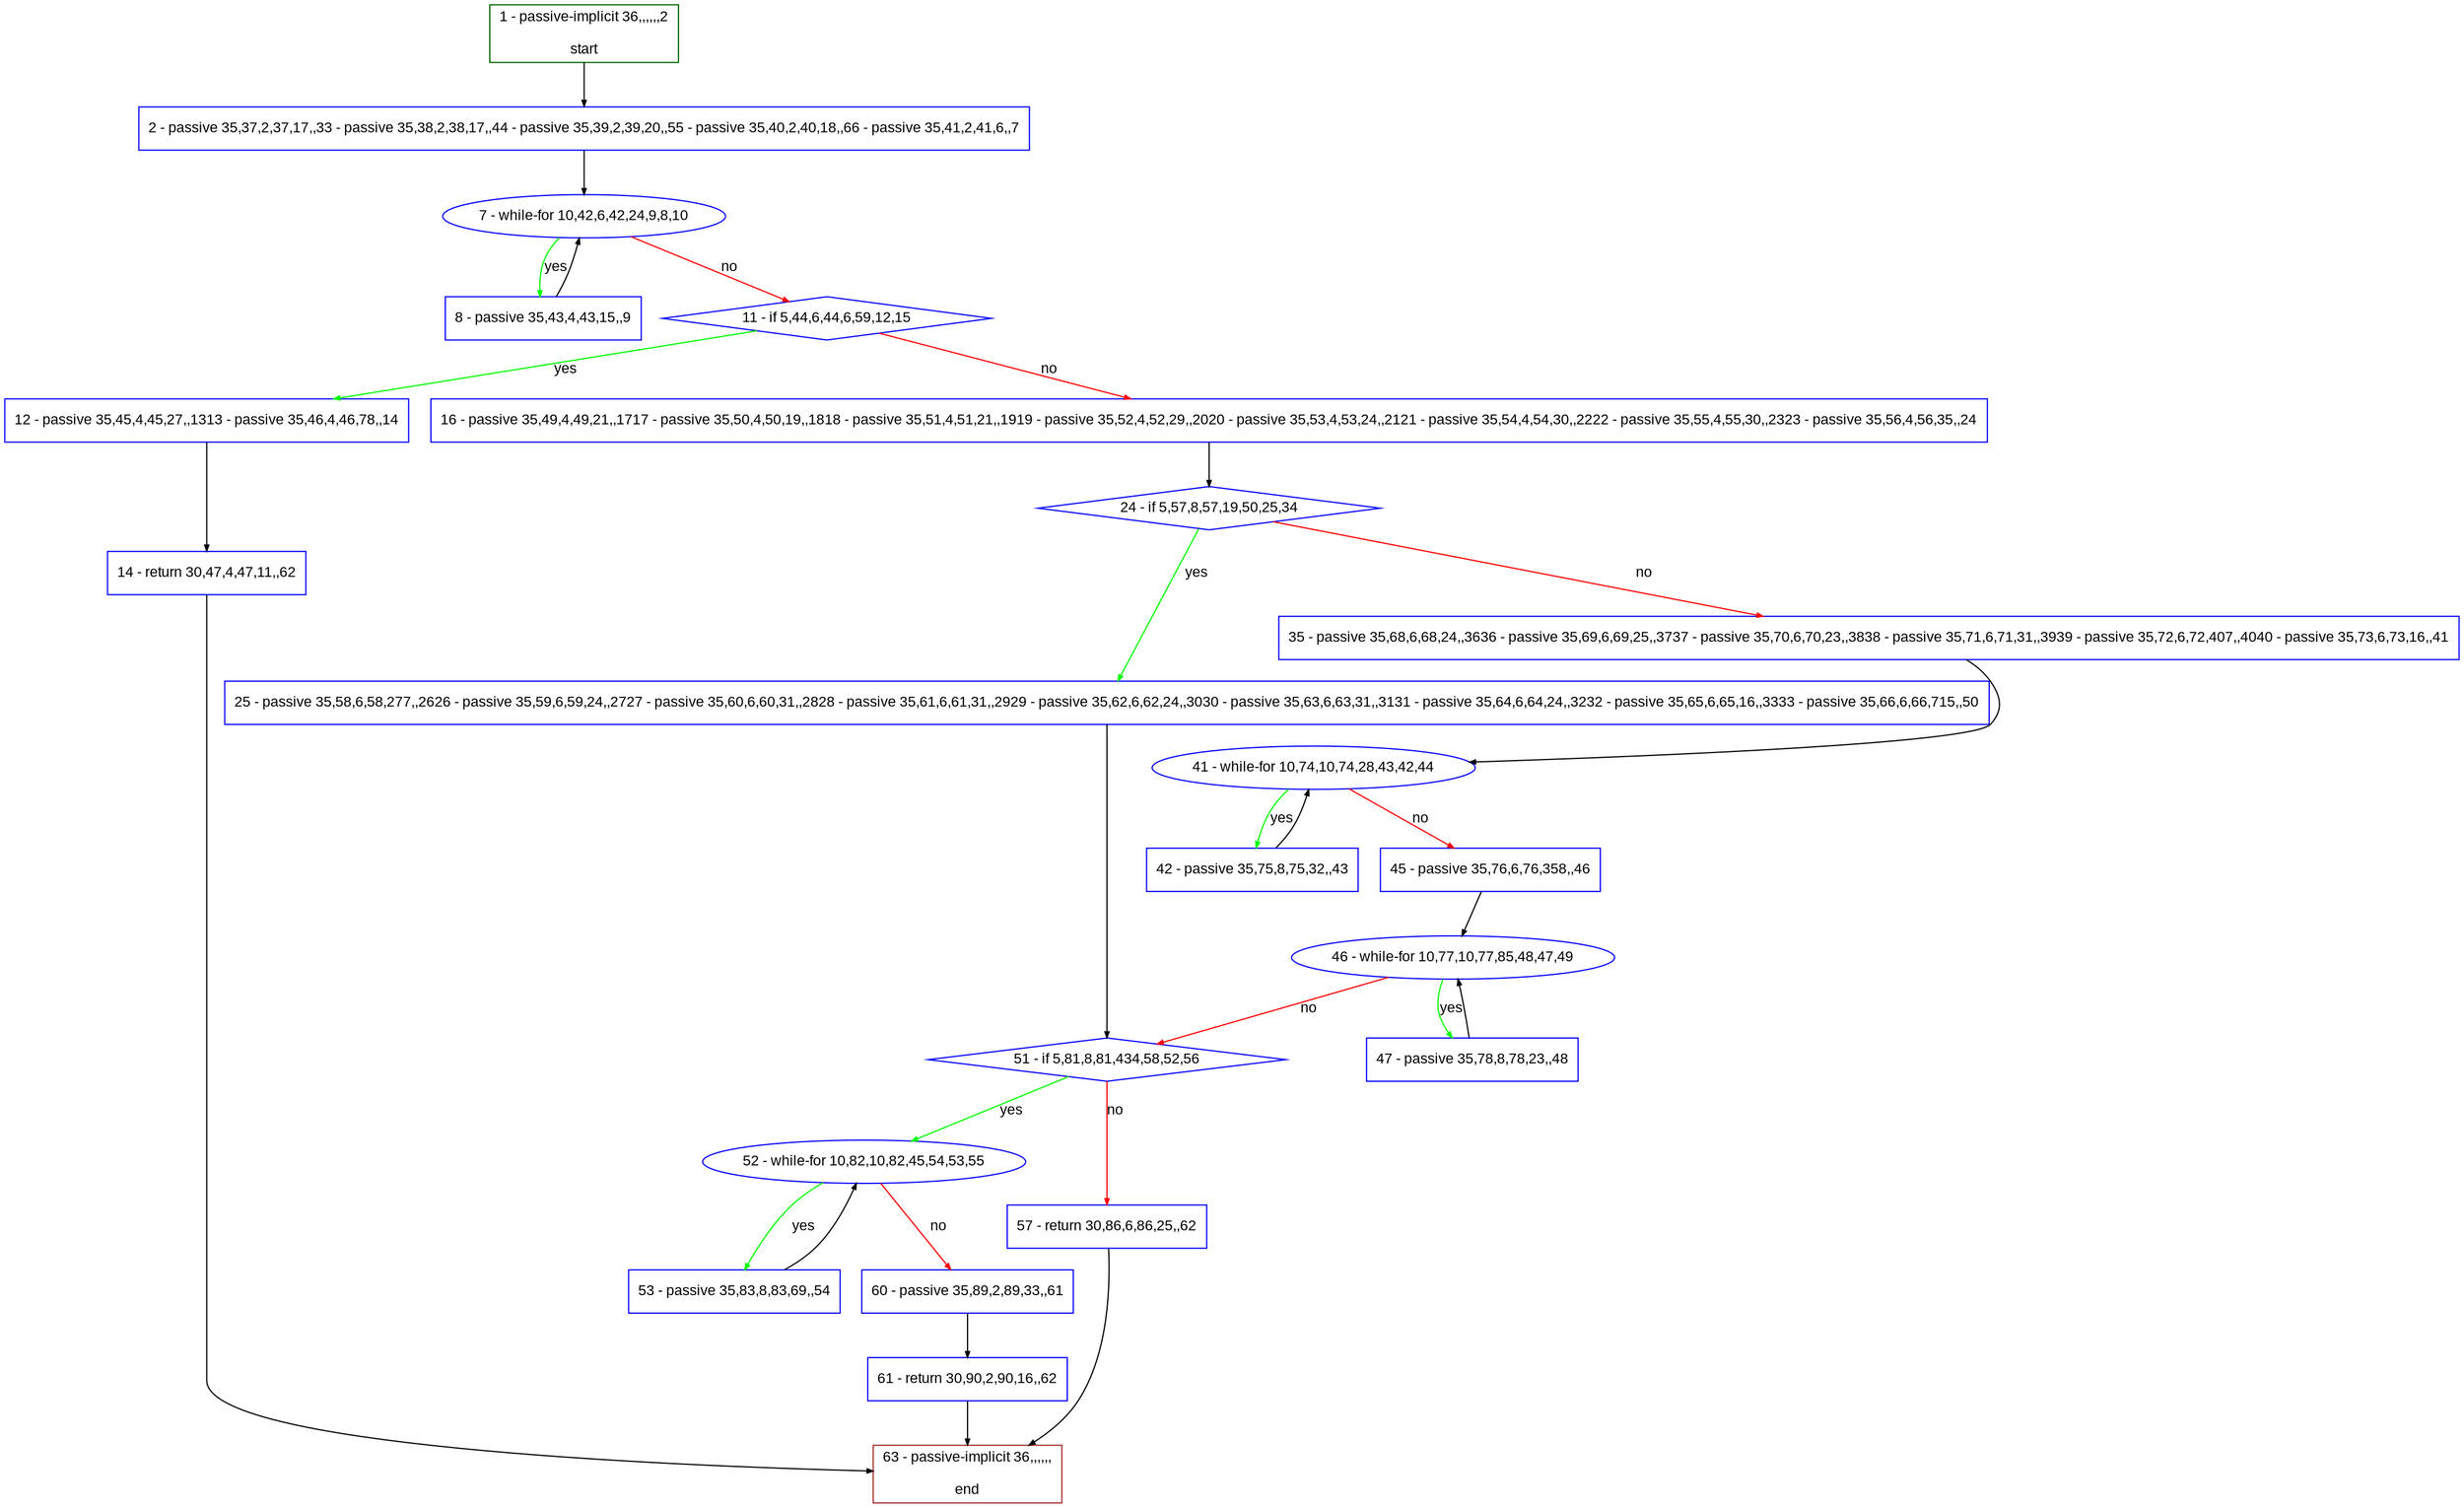 digraph "" {
  graph [pack="true", label="", fontsize="12", packmode="clust", fontname="Arial", fillcolor="#FFFFCC", bgcolor="white", style="rounded,filled", compound="true"];
  node [node_initialized="no", label="", color="grey", fontsize="12", fillcolor="white", fontname="Arial", style="filled", shape="rectangle", compound="true", fixedsize="false"];
  edge [fontcolor="black", arrowhead="normal", arrowtail="none", arrowsize="0.5", ltail="", label="", color="black", fontsize="12", lhead="", fontname="Arial", dir="forward", compound="true"];
  __N1 [label="2 - passive 35,37,2,37,17,,33 - passive 35,38,2,38,17,,44 - passive 35,39,2,39,20,,55 - passive 35,40,2,40,18,,66 - passive 35,41,2,41,6,,7", color="#0000ff", fillcolor="#ffffff", style="filled", shape="box"];
  __N2 [label="1 - passive-implicit 36,,,,,,2\n\nstart", color="#006400", fillcolor="#ffffff", style="filled", shape="box"];
  __N3 [label="7 - while-for 10,42,6,42,24,9,8,10", color="#0000ff", fillcolor="#ffffff", style="filled", shape="oval"];
  __N4 [label="8 - passive 35,43,4,43,15,,9", color="#0000ff", fillcolor="#ffffff", style="filled", shape="box"];
  __N5 [label="11 - if 5,44,6,44,6,59,12,15", color="#0000ff", fillcolor="#ffffff", style="filled", shape="diamond"];
  __N6 [label="12 - passive 35,45,4,45,27,,1313 - passive 35,46,4,46,78,,14", color="#0000ff", fillcolor="#ffffff", style="filled", shape="box"];
  __N7 [label="16 - passive 35,49,4,49,21,,1717 - passive 35,50,4,50,19,,1818 - passive 35,51,4,51,21,,1919 - passive 35,52,4,52,29,,2020 - passive 35,53,4,53,24,,2121 - passive 35,54,4,54,30,,2222 - passive 35,55,4,55,30,,2323 - passive 35,56,4,56,35,,24", color="#0000ff", fillcolor="#ffffff", style="filled", shape="box"];
  __N8 [label="14 - return 30,47,4,47,11,,62", color="#0000ff", fillcolor="#ffffff", style="filled", shape="box"];
  __N9 [label="63 - passive-implicit 36,,,,,,\n\nend", color="#a52a2a", fillcolor="#ffffff", style="filled", shape="box"];
  __N10 [label="24 - if 5,57,8,57,19,50,25,34", color="#0000ff", fillcolor="#ffffff", style="filled", shape="diamond"];
  __N11 [label="25 - passive 35,58,6,58,277,,2626 - passive 35,59,6,59,24,,2727 - passive 35,60,6,60,31,,2828 - passive 35,61,6,61,31,,2929 - passive 35,62,6,62,24,,3030 - passive 35,63,6,63,31,,3131 - passive 35,64,6,64,24,,3232 - passive 35,65,6,65,16,,3333 - passive 35,66,6,66,715,,50", color="#0000ff", fillcolor="#ffffff", style="filled", shape="box"];
  __N12 [label="35 - passive 35,68,6,68,24,,3636 - passive 35,69,6,69,25,,3737 - passive 35,70,6,70,23,,3838 - passive 35,71,6,71,31,,3939 - passive 35,72,6,72,407,,4040 - passive 35,73,6,73,16,,41", color="#0000ff", fillcolor="#ffffff", style="filled", shape="box"];
  __N13 [label="51 - if 5,81,8,81,434,58,52,56", color="#0000ff", fillcolor="#ffffff", style="filled", shape="diamond"];
  __N14 [label="41 - while-for 10,74,10,74,28,43,42,44", color="#0000ff", fillcolor="#ffffff", style="filled", shape="oval"];
  __N15 [label="42 - passive 35,75,8,75,32,,43", color="#0000ff", fillcolor="#ffffff", style="filled", shape="box"];
  __N16 [label="45 - passive 35,76,6,76,358,,46", color="#0000ff", fillcolor="#ffffff", style="filled", shape="box"];
  __N17 [label="46 - while-for 10,77,10,77,85,48,47,49", color="#0000ff", fillcolor="#ffffff", style="filled", shape="oval"];
  __N18 [label="47 - passive 35,78,8,78,23,,48", color="#0000ff", fillcolor="#ffffff", style="filled", shape="box"];
  __N19 [label="52 - while-for 10,82,10,82,45,54,53,55", color="#0000ff", fillcolor="#ffffff", style="filled", shape="oval"];
  __N20 [label="57 - return 30,86,6,86,25,,62", color="#0000ff", fillcolor="#ffffff", style="filled", shape="box"];
  __N21 [label="53 - passive 35,83,8,83,69,,54", color="#0000ff", fillcolor="#ffffff", style="filled", shape="box"];
  __N22 [label="60 - passive 35,89,2,89,33,,61", color="#0000ff", fillcolor="#ffffff", style="filled", shape="box"];
  __N23 [label="61 - return 30,90,2,90,16,,62", color="#0000ff", fillcolor="#ffffff", style="filled", shape="box"];
  __N2 -> __N1 [arrowhead="normal", arrowtail="none", color="#000000", label="", dir="forward"];
  __N1 -> __N3 [arrowhead="normal", arrowtail="none", color="#000000", label="", dir="forward"];
  __N3 -> __N4 [arrowhead="normal", arrowtail="none", color="#00ff00", label="yes", dir="forward"];
  __N4 -> __N3 [arrowhead="normal", arrowtail="none", color="#000000", label="", dir="forward"];
  __N3 -> __N5 [arrowhead="normal", arrowtail="none", color="#ff0000", label="no", dir="forward"];
  __N5 -> __N6 [arrowhead="normal", arrowtail="none", color="#00ff00", label="yes", dir="forward"];
  __N5 -> __N7 [arrowhead="normal", arrowtail="none", color="#ff0000", label="no", dir="forward"];
  __N6 -> __N8 [arrowhead="normal", arrowtail="none", color="#000000", label="", dir="forward"];
  __N8 -> __N9 [arrowhead="normal", arrowtail="none", color="#000000", label="", dir="forward"];
  __N7 -> __N10 [arrowhead="normal", arrowtail="none", color="#000000", label="", dir="forward"];
  __N10 -> __N11 [arrowhead="normal", arrowtail="none", color="#00ff00", label="yes", dir="forward"];
  __N10 -> __N12 [arrowhead="normal", arrowtail="none", color="#ff0000", label="no", dir="forward"];
  __N11 -> __N13 [arrowhead="normal", arrowtail="none", color="#000000", label="", dir="forward"];
  __N12 -> __N14 [arrowhead="normal", arrowtail="none", color="#000000", label="", dir="forward"];
  __N14 -> __N15 [arrowhead="normal", arrowtail="none", color="#00ff00", label="yes", dir="forward"];
  __N15 -> __N14 [arrowhead="normal", arrowtail="none", color="#000000", label="", dir="forward"];
  __N14 -> __N16 [arrowhead="normal", arrowtail="none", color="#ff0000", label="no", dir="forward"];
  __N16 -> __N17 [arrowhead="normal", arrowtail="none", color="#000000", label="", dir="forward"];
  __N17 -> __N18 [arrowhead="normal", arrowtail="none", color="#00ff00", label="yes", dir="forward"];
  __N18 -> __N17 [arrowhead="normal", arrowtail="none", color="#000000", label="", dir="forward"];
  __N17 -> __N13 [arrowhead="normal", arrowtail="none", color="#ff0000", label="no", dir="forward"];
  __N13 -> __N19 [arrowhead="normal", arrowtail="none", color="#00ff00", label="yes", dir="forward"];
  __N13 -> __N20 [arrowhead="normal", arrowtail="none", color="#ff0000", label="no", dir="forward"];
  __N19 -> __N21 [arrowhead="normal", arrowtail="none", color="#00ff00", label="yes", dir="forward"];
  __N21 -> __N19 [arrowhead="normal", arrowtail="none", color="#000000", label="", dir="forward"];
  __N19 -> __N22 [arrowhead="normal", arrowtail="none", color="#ff0000", label="no", dir="forward"];
  __N20 -> __N9 [arrowhead="normal", arrowtail="none", color="#000000", label="", dir="forward"];
  __N22 -> __N23 [arrowhead="normal", arrowtail="none", color="#000000", label="", dir="forward"];
  __N23 -> __N9 [arrowhead="normal", arrowtail="none", color="#000000", label="", dir="forward"];
}
